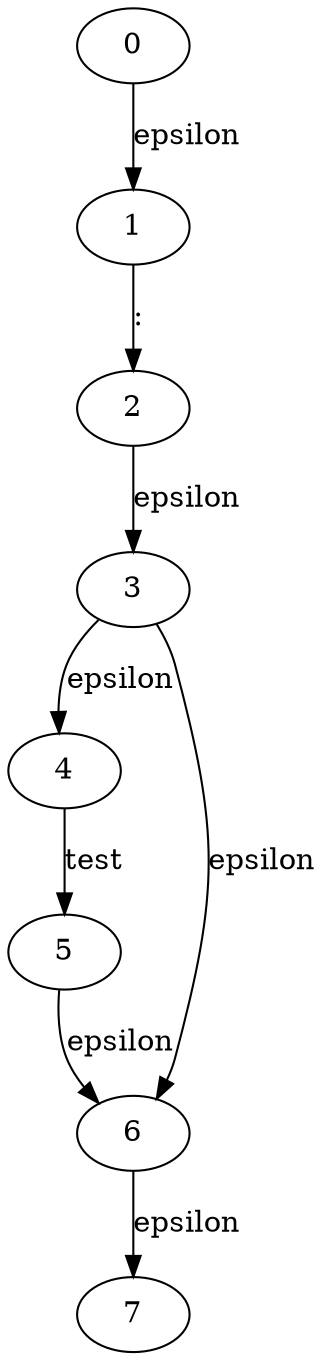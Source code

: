 
digraph sliceop {
  0->1[label=epsilon]
  1->2[label=":"]
  2->3[label=epsilon]
  3->4[label=epsilon]
  4->5[label=test]
  5->6[label=epsilon]
  6->7[label=epsilon]
  3->6[label=epsilon]
}
